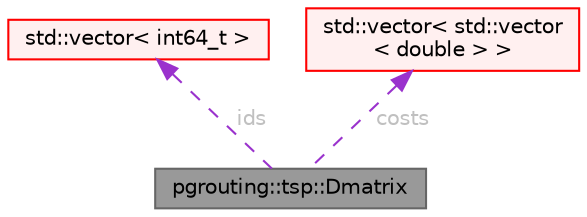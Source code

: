 digraph "pgrouting::tsp::Dmatrix"
{
 // LATEX_PDF_SIZE
  bgcolor="transparent";
  edge [fontname=Helvetica,fontsize=10,labelfontname=Helvetica,labelfontsize=10];
  node [fontname=Helvetica,fontsize=10,shape=box,height=0.2,width=0.4];
  Node1 [id="Node000001",label="pgrouting::tsp::Dmatrix",height=0.2,width=0.4,color="gray40", fillcolor="grey60", style="filled", fontcolor="black",tooltip=" "];
  Node2 -> Node1 [id="edge1_Node000001_Node000002",dir="back",color="darkorchid3",style="dashed",tooltip=" ",label=" ids",fontcolor="grey" ];
  Node2 [id="Node000002",label="std::vector\< int64_t \>",height=0.2,width=0.4,color="red", fillcolor="#FFF0F0", style="filled",tooltip=" "];
  Node5 -> Node1 [id="edge2_Node000001_Node000005",dir="back",color="darkorchid3",style="dashed",tooltip=" ",label=" costs",fontcolor="grey" ];
  Node5 [id="Node000005",label="std::vector\< std::vector\l\< double \> \>",height=0.2,width=0.4,color="red", fillcolor="#FFF0F0", style="filled",tooltip=" "];
}
